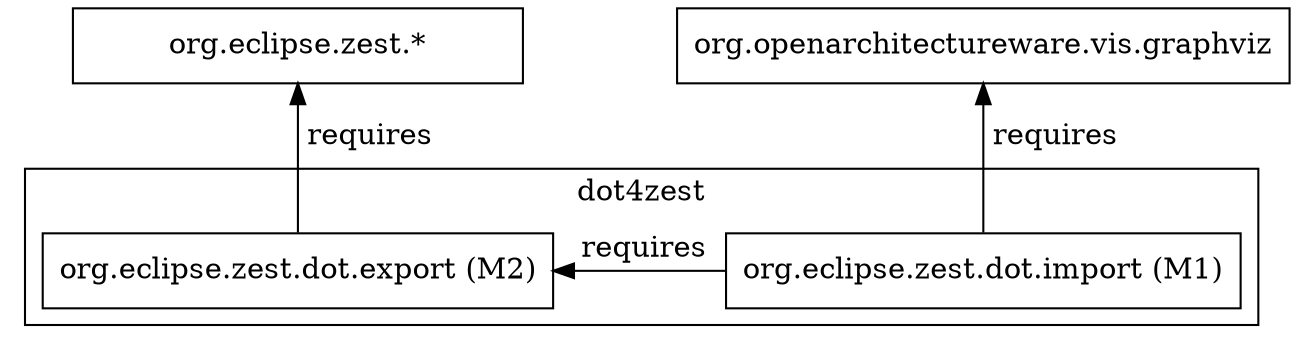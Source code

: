 /*******************************************************************************
 * Copyright (c) 2009 Fabian Steeg. All rights reserved. This program and the
 * accompanying materials are made available under the terms of the Eclipse
 * Public License v1.0 which accompanies this distribution, and is available at
 * http://www.eclipse.org/legal/epl-v10.html
 * <p/>
 * Contributors: Fabian Steeg - initial API and implementation; see bug 277380
 *******************************************************************************/
digraph dependencies{
	rankdir=TD
	node[shape=box width=3]
	edge[]
	zest[label="org.eclipse.zest.*"]
	graphviz[label="org.openarchitectureware.vis.graphviz"]
	subgraph cluster_0{
		label="dot4zest"
		import[label="org.eclipse.zest.dot.import (M1)"]
		export[label="org.eclipse.zest.dot.export (M2)"]
	}
	zest->export[label=" requires" dir=back]
	export->import[label=" requires" dir=back constraint=false]
	graphviz->import[label=" requires" dir=back]
}